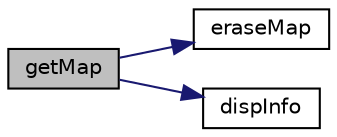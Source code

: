 digraph "getMap"
{
  edge [fontname="Helvetica",fontsize="10",labelfontname="Helvetica",labelfontsize="10"];
  node [fontname="Helvetica",fontsize="10",shape=record];
  rankdir="LR";
  Node1 [label="getMap",height=0.2,width=0.4,color="black", fillcolor="grey75", style="filled", fontcolor="black"];
  Node1 -> Node2 [color="midnightblue",fontsize="10",style="solid",fontname="Helvetica"];
  Node2 [label="eraseMap",height=0.2,width=0.4,color="black", fillcolor="white", style="filled",URL="$d1/d77/guilib_8c.html#a59d8e32f972620bcf3a16c00a7f1b9f8",tooltip="Erase the labyrynth. "];
  Node1 -> Node3 [color="midnightblue",fontsize="10",style="solid",fontname="Helvetica"];
  Node3 [label="dispInfo",height=0.2,width=0.4,color="black", fillcolor="white", style="filled",URL="$d1/d77/guilib_8c.html#abbe720778f4a4bb964fb8dfacaf2e315",tooltip="Display the Player info. "];
}
